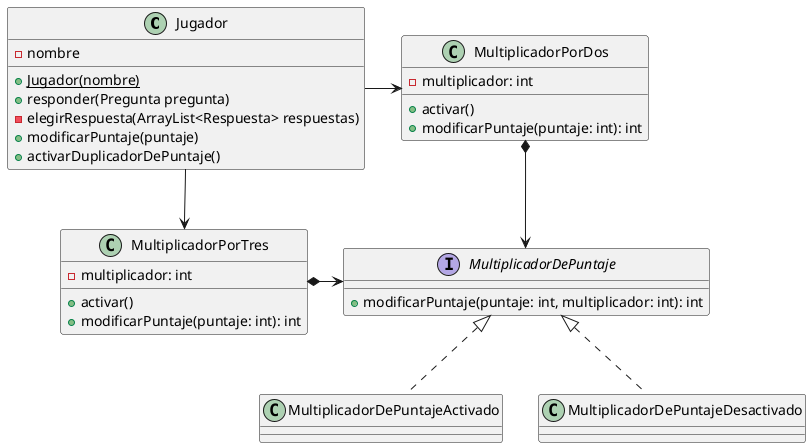 @startuml
'https://plantuml.com/class-diagram'


class Jugador {

    -nombre
    +{static}Jugador(nombre)
    +responder(Pregunta pregunta)
    -elegirRespuesta(ArrayList<Respuesta> respuestas)
    +modificarPuntaje(puntaje)
    +activarDuplicadorDePuntaje()
}
Jugador -> MultiplicadorPorDos
Jugador --> MultiplicadorPorTres

class MultiplicadorPorDos {
    -multiplicador: int
    +activar()
    +modificarPuntaje(puntaje: int): int
}
MultiplicadorPorDos *-> MultiplicadorDePuntaje

class MultiplicadorPorTres{
    -multiplicador: int
    +activar()
    +modificarPuntaje(puntaje: int): int
}
MultiplicadorPorTres *-> MultiplicadorDePuntaje

interface MultiplicadorDePuntaje {
    +modificarPuntaje(puntaje: int, multiplicador: int): int
}

class MultiplicadorDePuntajeActivado implements MultiplicadorDePuntaje {

}

class MultiplicadorDePuntajeDesactivado implements MultiplicadorDePuntaje {

}


@enduml